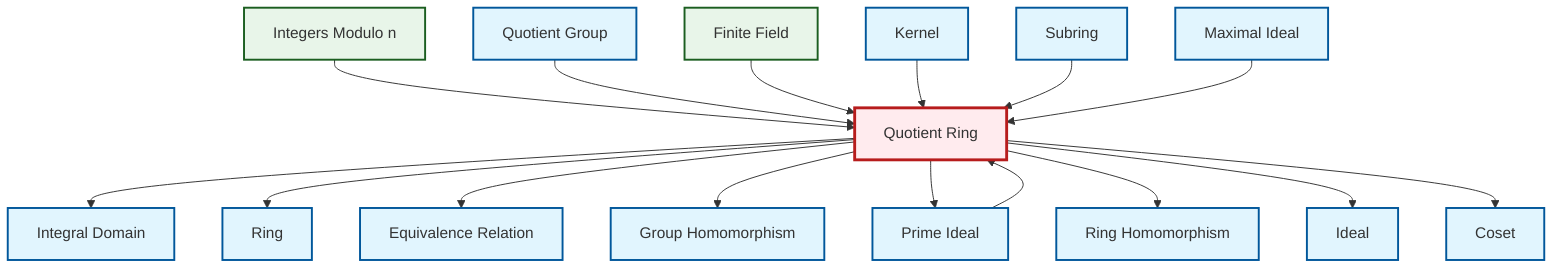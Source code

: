 graph TD
    classDef definition fill:#e1f5fe,stroke:#01579b,stroke-width:2px
    classDef theorem fill:#f3e5f5,stroke:#4a148c,stroke-width:2px
    classDef axiom fill:#fff3e0,stroke:#e65100,stroke-width:2px
    classDef example fill:#e8f5e9,stroke:#1b5e20,stroke-width:2px
    classDef current fill:#ffebee,stroke:#b71c1c,stroke-width:3px
    def-ideal["Ideal"]:::definition
    def-ring-homomorphism["Ring Homomorphism"]:::definition
    def-quotient-ring["Quotient Ring"]:::definition
    def-coset["Coset"]:::definition
    def-integral-domain["Integral Domain"]:::definition
    def-prime-ideal["Prime Ideal"]:::definition
    def-kernel["Kernel"]:::definition
    def-equivalence-relation["Equivalence Relation"]:::definition
    def-quotient-group["Quotient Group"]:::definition
    def-homomorphism["Group Homomorphism"]:::definition
    def-subring["Subring"]:::definition
    def-ring["Ring"]:::definition
    ex-quotient-integers-mod-n["Integers Modulo n"]:::example
    ex-finite-field["Finite Field"]:::example
    def-maximal-ideal["Maximal Ideal"]:::definition
    def-quotient-ring --> def-integral-domain
    ex-quotient-integers-mod-n --> def-quotient-ring
    def-prime-ideal --> def-quotient-ring
    def-quotient-ring --> def-ring
    def-quotient-group --> def-quotient-ring
    def-quotient-ring --> def-equivalence-relation
    def-quotient-ring --> def-homomorphism
    ex-finite-field --> def-quotient-ring
    def-kernel --> def-quotient-ring
    def-subring --> def-quotient-ring
    def-maximal-ideal --> def-quotient-ring
    def-quotient-ring --> def-prime-ideal
    def-quotient-ring --> def-ring-homomorphism
    def-quotient-ring --> def-ideal
    def-quotient-ring --> def-coset
    class def-quotient-ring current